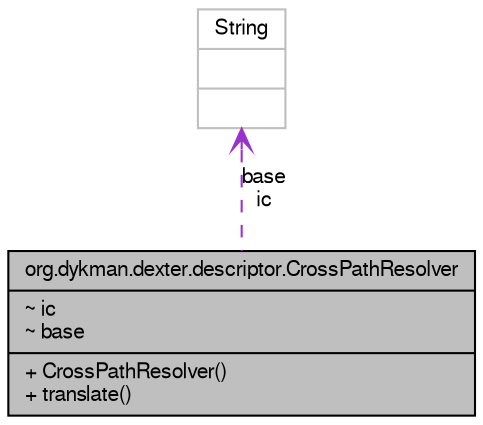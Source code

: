 digraph G
{
  bgcolor="transparent";
  edge [fontname="FreeSans",fontsize=10,labelfontname="FreeSans",labelfontsize=10];
  node [fontname="FreeSans",fontsize=10,shape=record];
  Node1 [label="{org.dykman.dexter.descriptor.CrossPathResolver\n|~ ic\l~ base\l|+ CrossPathResolver()\l+ translate()\l}",height=0.2,width=0.4,color="black", fillcolor="grey75", style="filled" fontcolor="black"];
  Node2 -> Node1 [dir=back,color="darkorchid3",fontsize=10,style="dashed",label="base\nic",arrowtail="open",fontname="FreeSans"];
  Node2 [label="{String\n||}",height=0.2,width=0.4,color="grey75"];
}
